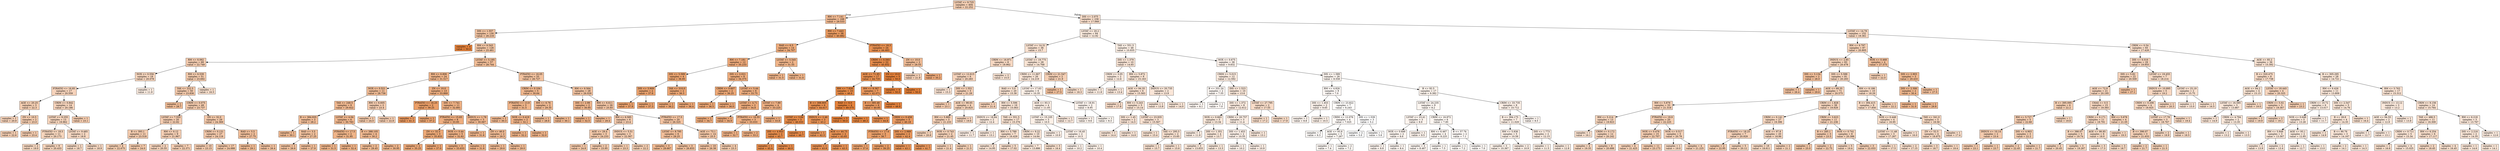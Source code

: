 digraph Tree {
node [shape=box, style="filled", color="black"] ;
0 [label="LSTAT <= 9.725\nsamples = 404\nvalue = 22.252", fillcolor="#f5cfb3"] ;
1 [label="RM <= 7.141\nsamples = 168\nvalue = 29.533", fillcolor="#f1ba93"] ;
0 -> 1 [labeldistance=2.5, labelangle=45, headlabel="True"] ;
2 [label="DIS <= 1.557\nsamples = 130\nvalue = 26.216", fillcolor="#f3c4a2"] ;
1 -> 2 ;
3 [label="samples = 4\nvalue = 50.0", fillcolor="#e58139"] ;
2 -> 3 ;
4 [label="RM <= 6.543\nsamples = 126\nvalue = 25.461", fillcolor="#f3c6a5"] ;
2 -> 4 ;
5 [label="RM <= 6.062\nsamples = 69\nvalue = 22.749", fillcolor="#f5cdb1"] ;
4 -> 5 ;
6 [label="NOX <= 0.556\nsamples = 18\nvalue = 20.078", fillcolor="#f6d5bd"] ;
5 -> 6 ;
7 [label="PTRATIO <= 16.85\nsamples = 17\nvalue = 20.559", fillcolor="#f6d3bb"] ;
6 -> 7 ;
8 [label="AGE <= 20.25\nsamples = 3\nvalue = 22.3", fillcolor="#f5cfb3"] ;
7 -> 8 ;
9 [label="samples = 1\nvalue = 20.9", fillcolor="#f6d2b9"] ;
8 -> 9 ;
10 [label="ZN <= 10.5\nsamples = 2\nvalue = 23.0", fillcolor="#f5cdb0"] ;
8 -> 10 ;
11 [label="samples = 1\nvalue = 22.6", fillcolor="#f5ceb2"] ;
10 -> 11 ;
12 [label="samples = 1\nvalue = 23.4", fillcolor="#f4cbae"] ;
10 -> 12 ;
13 [label="CRIM <= 0.842\nsamples = 14\nvalue = 20.186", fillcolor="#f6d4bc"] ;
7 -> 13 ;
14 [label="LSTAT <= 9.255\nsamples = 13\nvalue = 19.962", fillcolor="#f6d5bd"] ;
13 -> 14 ;
15 [label="PTRATIO <= 18.5\nsamples = 11\nvalue = 20.173", fillcolor="#f6d5bc"] ;
14 -> 15 ;
16 [label="samples = 2\nvalue = 19.0", fillcolor="#f7d8c1"] ;
15 -> 16 ;
17 [label="samples = 9\nvalue = 20.433", fillcolor="#f6d4bb"] ;
15 -> 17 ;
18 [label="LSTAT <= 9.485\nsamples = 2\nvalue = 18.8", fillcolor="#f7d8c2"] ;
14 -> 18 ;
19 [label="samples = 1\nvalue = 18.7", fillcolor="#f7d9c3"] ;
18 -> 19 ;
20 [label="samples = 1\nvalue = 18.9", fillcolor="#f7d8c2"] ;
18 -> 20 ;
21 [label="samples = 1\nvalue = 23.1", fillcolor="#f5ccaf"] ;
13 -> 21 ;
22 [label="samples = 1\nvalue = 11.9", fillcolor="#fbece1"] ;
6 -> 22 ;
23 [label="RM <= 6.539\nsamples = 51\nvalue = 23.692", fillcolor="#f4cbad"] ;
5 -> 23 ;
24 [label="TAX <= 222.5\nsamples = 50\nvalue = 23.836", fillcolor="#f4caac"] ;
23 -> 24 ;
25 [label="samples = 1\nvalue = 28.7", fillcolor="#f1bd97"] ;
24 -> 25 ;
26 [label="CRIM <= 0.075\nsamples = 49\nvalue = 23.737", fillcolor="#f4cbad"] ;
24 -> 26 ;
27 [label="LSTAT <= 7.555\nsamples = 20\nvalue = 22.82", fillcolor="#f5cdb1"] ;
26 -> 27 ;
28 [label="B <= 393.1\nsamples = 11\nvalue = 23.518", fillcolor="#f4cbae"] ;
27 -> 28 ;
29 [label="samples = 4\nvalue = 22.675", fillcolor="#f5ceb1"] ;
28 -> 29 ;
30 [label="samples = 7\nvalue = 24.0", fillcolor="#f4caab"] ;
28 -> 30 ;
31 [label="RM <= 6.12\nsamples = 9\nvalue = 21.967", fillcolor="#f5cfb4"] ;
27 -> 31 ;
32 [label="samples = 2\nvalue = 20.55", fillcolor="#f6d3bb"] ;
31 -> 32 ;
33 [label="samples = 7\nvalue = 22.371", fillcolor="#f5ceb3"] ;
31 -> 33 ;
34 [label="ZN <= 32.0\nsamples = 29\nvalue = 24.369", fillcolor="#f4c9aa"] ;
26 -> 34 ;
35 [label="CRIM <= 0.131\nsamples = 27\nvalue = 24.119", fillcolor="#f4c9ab"] ;
34 -> 35 ;
36 [label="samples = 10\nvalue = 23.15", fillcolor="#f5ccaf"] ;
35 -> 36 ;
37 [label="samples = 17\nvalue = 24.688", fillcolor="#f4c8a8"] ;
35 -> 37 ;
38 [label="RAD <= 5.5\nsamples = 2\nvalue = 27.75", fillcolor="#f2bf9b"] ;
34 -> 38 ;
39 [label="samples = 1\nvalue = 29.1", fillcolor="#f1bc95"] ;
38 -> 39 ;
40 [label="samples = 1\nvalue = 26.4", fillcolor="#f3c3a1"] ;
38 -> 40 ;
41 [label="samples = 1\nvalue = 16.5", fillcolor="#f8dfcc"] ;
23 -> 41 ;
42 [label="LSTAT <= 5.195\nsamples = 57\nvalue = 28.744", fillcolor="#f1bd97"] ;
4 -> 42 ;
43 [label="RM <= 6.806\nsamples = 24\nvalue = 31.517", fillcolor="#f0b58a"] ;
42 -> 43 ;
44 [label="NOX <= 0.521\nsamples = 11\nvalue = 28.736", fillcolor="#f1bd97"] ;
43 -> 44 ;
45 [label="TAX <= 248.5\nsamples = 9\nvalue = 29.922", fillcolor="#f1b991"] ;
44 -> 45 ;
46 [label="B <= 384.935\nsamples = 3\nvalue = 28.2", fillcolor="#f2be99"] ;
45 -> 46 ;
47 [label="samples = 1\nvalue = 30.1", fillcolor="#f0b991"] ;
46 -> 47 ;
48 [label="RAD <= 3.5\nsamples = 2\nvalue = 27.25", fillcolor="#f2c19d"] ;
46 -> 48 ;
49 [label="samples = 1\nvalue = 26.6", fillcolor="#f3c3a0"] ;
48 -> 49 ;
50 [label="samples = 1\nvalue = 27.9", fillcolor="#f2bf9a"] ;
48 -> 50 ;
51 [label="LSTAT <= 4.04\nsamples = 6\nvalue = 30.783", fillcolor="#f0b78e"] ;
45 -> 51 ;
52 [label="PTRATIO <= 17.5\nsamples = 2\nvalue = 31.95", fillcolor="#efb488"] ;
51 -> 52 ;
53 [label="samples = 1\nvalue = 31.5", fillcolor="#f0b58a"] ;
52 -> 53 ;
54 [label="samples = 1\nvalue = 32.4", fillcolor="#efb286"] ;
52 -> 54 ;
55 [label="B <= 388.105\nsamples = 4\nvalue = 30.2", fillcolor="#f0b890"] ;
51 -> 55 ;
56 [label="samples = 2\nvalue = 29.45", fillcolor="#f1bb93"] ;
55 -> 56 ;
57 [label="samples = 2\nvalue = 30.95", fillcolor="#f0b68d"] ;
55 -> 57 ;
58 [label="RM <= 6.605\nsamples = 2\nvalue = 23.4", fillcolor="#f4cbae"] ;
44 -> 58 ;
59 [label="samples = 1\nvalue = 24.0", fillcolor="#f4caab"] ;
58 -> 59 ;
60 [label="samples = 1\nvalue = 22.8", fillcolor="#f5cdb1"] ;
58 -> 60 ;
61 [label="ZN <= 10.0\nsamples = 13\nvalue = 33.869", fillcolor="#eeae80"] ;
43 -> 61 ;
62 [label="PTRATIO <= 16.25\nsamples = 2\nvalue = 39.25", fillcolor="#eb9f68"] ;
61 -> 62 ;
63 [label="samples = 1\nvalue = 41.3", fillcolor="#ea995f"] ;
62 -> 63 ;
64 [label="samples = 1\nvalue = 37.2", fillcolor="#eca571"] ;
62 -> 64 ;
65 [label="DIS <= 7.741\nsamples = 11\nvalue = 32.891", fillcolor="#efb184"] ;
61 -> 65 ;
66 [label="PTRATIO <= 15.65\nsamples = 8\nvalue = 33.95", fillcolor="#eeae80"] ;
65 -> 66 ;
67 [label="ZN <= 32.5\nsamples = 3\nvalue = 35.833", fillcolor="#eda977"] ;
66 -> 67 ;
68 [label="samples = 2\nvalue = 35.25", fillcolor="#eeaa7a"] ;
67 -> 68 ;
69 [label="samples = 1\nvalue = 37.0", fillcolor="#eda572"] ;
67 -> 69 ;
70 [label="NOX <= 0.44\nsamples = 5\nvalue = 32.82", fillcolor="#efb185"] ;
66 -> 70 ;
71 [label="samples = 3\nvalue = 33.633", fillcolor="#eeaf81"] ;
70 -> 71 ;
72 [label="samples = 2\nvalue = 31.6", fillcolor="#f0b58a"] ;
70 -> 72 ;
73 [label="INDUS <= 1.78\nsamples = 3\nvalue = 30.067", fillcolor="#f1b991"] ;
65 -> 73 ;
74 [label="samples = 1\nvalue = 31.6", fillcolor="#f0b58a"] ;
73 -> 74 ;
75 [label="ZN <= 46.0\nsamples = 2\nvalue = 29.3", fillcolor="#f1bb94"] ;
73 -> 75 ;
76 [label="samples = 1\nvalue = 29.6", fillcolor="#f1ba93"] ;
75 -> 76 ;
77 [label="samples = 1\nvalue = 29.0", fillcolor="#f1bc95"] ;
75 -> 77 ;
78 [label="PTRATIO <= 16.05\nsamples = 33\nvalue = 26.727", fillcolor="#f2c29f"] ;
42 -> 78 ;
79 [label="CRIM <= 0.104\nsamples = 5\nvalue = 30.64", fillcolor="#f0b78e"] ;
78 -> 79 ;
80 [label="PTRATIO <= 13.9\nsamples = 3\nvalue = 31.5", fillcolor="#f0b58a"] ;
79 -> 80 ;
81 [label="samples = 1\nvalue = 30.3", fillcolor="#f0b890"] ;
80 -> 81 ;
82 [label="NOX <= 0.419\nsamples = 2\nvalue = 32.1", fillcolor="#efb388"] ;
80 -> 82 ;
83 [label="samples = 1\nvalue = 32.2", fillcolor="#efb387"] ;
82 -> 83 ;
84 [label="samples = 1\nvalue = 32.0", fillcolor="#efb388"] ;
82 -> 84 ;
85 [label="RM <= 6.76\nsamples = 2\nvalue = 29.35", fillcolor="#f1bb94"] ;
79 -> 85 ;
86 [label="samples = 1\nvalue = 28.6", fillcolor="#f1bd97"] ;
85 -> 86 ;
87 [label="samples = 1\nvalue = 30.1", fillcolor="#f0b991"] ;
85 -> 87 ;
88 [label="RM <= 6.564\nsamples = 28\nvalue = 26.029", fillcolor="#f3c4a2"] ;
78 -> 88 ;
89 [label="DIS <= 2.99\nsamples = 2\nvalue = 30.95", fillcolor="#f0b68d"] ;
88 -> 89 ;
90 [label="samples = 1\nvalue = 32.5", fillcolor="#efb286"] ;
89 -> 90 ;
91 [label="samples = 1\nvalue = 29.4", fillcolor="#f1bb94"] ;
89 -> 91 ;
92 [label="RM <= 6.611\nsamples = 26\nvalue = 25.65", fillcolor="#f3c5a4"] ;
88 -> 92 ;
93 [label="RM <= 6.585\nsamples = 6\nvalue = 23.4", fillcolor="#f4cbae"] ;
92 -> 93 ;
94 [label="AGE <= 29.4\nsamples = 3\nvalue = 24.233", fillcolor="#f4c9aa"] ;
93 -> 94 ;
95 [label="samples = 1\nvalue = 24.8", fillcolor="#f4c8a8"] ;
94 -> 95 ;
96 [label="samples = 2\nvalue = 23.95", fillcolor="#f4caac"] ;
94 -> 96 ;
97 [label="INDUS <= 5.51\nsamples = 3\nvalue = 22.567", fillcolor="#f5ceb2"] ;
93 -> 97 ;
98 [label="samples = 1\nvalue = 23.3", fillcolor="#f4ccae"] ;
97 -> 98 ;
99 [label="samples = 2\nvalue = 22.2", fillcolor="#f5cfb3"] ;
97 -> 99 ;
100 [label="PTRATIO <= 17.5\nsamples = 20\nvalue = 26.325", fillcolor="#f3c3a1"] ;
92 -> 100 ;
101 [label="LSTAT <= 8.795\nsamples = 6\nvalue = 28.25", fillcolor="#f2be99"] ;
100 -> 101 ;
102 [label="samples = 3\nvalue = 29.667", fillcolor="#f1ba92"] ;
101 -> 102 ;
103 [label="samples = 3\nvalue = 26.833", fillcolor="#f2c29f"] ;
101 -> 103 ;
104 [label="AGE <= 73.1\nsamples = 14\nvalue = 25.5", fillcolor="#f3c6a5"] ;
100 -> 104 ;
105 [label="samples = 10\nvalue = 26.38", fillcolor="#f3c3a1"] ;
104 -> 105 ;
106 [label="samples = 4\nvalue = 23.3", fillcolor="#f4ccae"] ;
104 -> 106 ;
107 [label="RM <= 7.443\nsamples = 38\nvalue = 40.882", fillcolor="#ea9b61"] ;
1 -> 107 ;
108 [label="RAD <= 6.5\nsamples = 14\nvalue = 34.707", fillcolor="#eeac7c"] ;
107 -> 108 ;
109 [label="RM <= 7.181\nsamples = 12\nvalue = 35.233", fillcolor="#eeaa7a"] ;
108 -> 109 ;
110 [label="DIS <= 5.589\nsamples = 4\nvalue = 36.95", fillcolor="#eda672"] ;
109 -> 110 ;
111 [label="DIS <= 3.909\nsamples = 2\nvalue = 37.6", fillcolor="#eca470"] ;
110 -> 111 ;
112 [label="samples = 1\nvalue = 37.9", fillcolor="#eca36e"] ;
111 -> 112 ;
113 [label="samples = 1\nvalue = 37.3", fillcolor="#eca571"] ;
111 -> 113 ;
114 [label="TAX <= 310.0\nsamples = 2\nvalue = 36.3", fillcolor="#eda775"] ;
110 -> 114 ;
115 [label="samples = 1\nvalue = 36.2", fillcolor="#eda876"] ;
114 -> 115 ;
116 [label="samples = 1\nvalue = 36.4", fillcolor="#eda775"] ;
114 -> 116 ;
117 [label="DIS <= 2.021\nsamples = 8\nvalue = 34.375", fillcolor="#eead7e"] ;
109 -> 117 ;
118 [label="CRIM <= 0.607\nsamples = 2\nvalue = 36.25", fillcolor="#eda876"] ;
117 -> 118 ;
119 [label="samples = 1\nvalue = 36.5", fillcolor="#eda774"] ;
118 -> 119 ;
120 [label="samples = 1\nvalue = 36.0", fillcolor="#eda877"] ;
118 -> 120 ;
121 [label="LSTAT <= 5.44\nsamples = 6\nvalue = 33.75", fillcolor="#eeae80"] ;
117 -> 121 ;
122 [label="LSTAT <= 4.71\nsamples = 2\nvalue = 34.8", fillcolor="#eeac7c"] ;
121 -> 122 ;
123 [label="samples = 1\nvalue = 34.7", fillcolor="#eeac7c"] ;
122 -> 123 ;
124 [label="samples = 1\nvalue = 34.9", fillcolor="#eeab7b"] ;
122 -> 124 ;
125 [label="LSTAT <= 7.89\nsamples = 4\nvalue = 33.225", fillcolor="#efb083"] ;
121 -> 125 ;
126 [label="PTRATIO <= 16.55\nsamples = 3\nvalue = 33.033", fillcolor="#efb184"] ;
125 -> 126 ;
127 [label="samples = 1\nvalue = 32.7", fillcolor="#efb185"] ;
126 -> 127 ;
128 [label="samples = 2\nvalue = 33.2", fillcolor="#efb083"] ;
126 -> 128 ;
129 [label="samples = 1\nvalue = 33.8", fillcolor="#eeae80"] ;
125 -> 129 ;
130 [label="LSTAT <= 5.545\nsamples = 2\nvalue = 31.55", fillcolor="#f0b58a"] ;
108 -> 130 ;
131 [label="samples = 1\nvalue = 31.5", fillcolor="#f0b58a"] ;
130 -> 131 ;
132 [label="samples = 1\nvalue = 31.6", fillcolor="#f0b58a"] ;
130 -> 132 ;
133 [label="PTRATIO <= 18.3\nsamples = 24\nvalue = 44.483", fillcolor="#e89051"] ;
107 -> 133 ;
134 [label="CRIM <= 0.593\nsamples = 22\nvalue = 45.932", fillcolor="#e78c4b"] ;
133 -> 134 ;
135 [label="AGE <= 71.85\nsamples = 17\nvalue = 44.735", fillcolor="#e89050"] ;
134 -> 135 ;
136 [label="RM <= 7.826\nsamples = 10\nvalue = 46.6", fillcolor="#e78b48"] ;
135 -> 136 ;
137 [label="B <= 388.805\nsamples = 6\nvalue = 44.617", fillcolor="#e89051"] ;
136 -> 137 ;
138 [label="LSTAT <= 3.84\nsamples = 3\nvalue = 46.033", fillcolor="#e78c4a"] ;
137 -> 138 ;
139 [label="DIS <= 4.953\nsamples = 2\nvalue = 45.7", fillcolor="#e78d4c"] ;
138 -> 139 ;
140 [label="samples = 1\nvalue = 45.4", fillcolor="#e88e4d"] ;
139 -> 140 ;
141 [label="samples = 1\nvalue = 46.0", fillcolor="#e78c4b"] ;
139 -> 141 ;
142 [label="samples = 1\nvalue = 46.7", fillcolor="#e78a48"] ;
138 -> 142 ;
143 [label="INDUS <= 2.46\nsamples = 3\nvalue = 43.2", fillcolor="#e99457"] ;
137 -> 143 ;
144 [label="samples = 1\nvalue = 42.3", fillcolor="#e9975b"] ;
143 -> 144 ;
145 [label="AGE <= 44.75\nsamples = 2\nvalue = 43.65", fillcolor="#e99355"] ;
143 -> 145 ;
146 [label="samples = 1\nvalue = 43.8", fillcolor="#e99254"] ;
145 -> 146 ;
147 [label="samples = 1\nvalue = 43.5", fillcolor="#e99356"] ;
145 -> 147 ;
148 [label="RAD <= 6.0\nsamples = 4\nvalue = 49.575", fillcolor="#e5823b"] ;
136 -> 148 ;
149 [label="samples = 3\nvalue = 50.0", fillcolor="#e58139"] ;
148 -> 149 ;
150 [label="samples = 1\nvalue = 48.3", fillcolor="#e68640"] ;
148 -> 150 ;
151 [label="RM <= 8.367\nsamples = 7\nvalue = 42.071", fillcolor="#ea975c"] ;
135 -> 151 ;
152 [label="B <= 385.48\nsamples = 6\nvalue = 40.95", fillcolor="#ea9a61"] ;
151 -> 152 ;
153 [label="samples = 1\nvalue = 44.8", fillcolor="#e89050"] ;
152 -> 153 ;
154 [label="CRIM <= 0.458\nsamples = 5\nvalue = 40.18", fillcolor="#eb9c64"] ;
152 -> 154 ;
155 [label="PTRATIO <= 17.6\nsamples = 3\nvalue = 38.7", fillcolor="#eca16b"] ;
154 -> 155 ;
156 [label="samples = 1\nvalue = 37.6", fillcolor="#eca470"] ;
155 -> 156 ;
157 [label="samples = 2\nvalue = 39.25", fillcolor="#eb9f68"] ;
155 -> 157 ;
158 [label="DIS <= 2.989\nsamples = 2\nvalue = 42.4", fillcolor="#e9965a"] ;
154 -> 158 ;
159 [label="samples = 1\nvalue = 43.1", fillcolor="#e99457"] ;
158 -> 159 ;
160 [label="samples = 1\nvalue = 41.7", fillcolor="#ea985e"] ;
158 -> 160 ;
161 [label="samples = 1\nvalue = 48.8", fillcolor="#e6843e"] ;
151 -> 161 ;
162 [label="ZN <= 10.0\nsamples = 5\nvalue = 50.0", fillcolor="#e58139"] ;
134 -> 162 ;
163 [label="samples = 4\nvalue = 50.0", fillcolor="#e58139"] ;
162 -> 163 ;
164 [label="samples = 1\nvalue = 50.0", fillcolor="#e58139"] ;
162 -> 164 ;
165 [label="ZN <= 10.0\nsamples = 2\nvalue = 28.55", fillcolor="#f1bd97"] ;
133 -> 165 ;
166 [label="samples = 1\nvalue = 21.9", fillcolor="#f5d0b5"] ;
165 -> 166 ;
167 [label="samples = 1\nvalue = 35.2", fillcolor="#eeaa7a"] ;
165 -> 167 ;
168 [label="DIS <= 2.075\nsamples = 236\nvalue = 17.068", fillcolor="#f8ddca"] ;
0 -> 168 [labeldistance=2.5, labelangle=-45, headlabel="False"] ;
169 [label="LSTAT <= 20.2\nsamples = 84\nvalue = 12.92", fillcolor="#fae9dc"] ;
168 -> 169 ;
170 [label="LSTAT <= 14.31\nsamples = 36\nvalue = 15.7", fillcolor="#f9e1d0"] ;
169 -> 170 ;
171 [label="CRIM <= 16.971\nsamples = 8\nvalue = 18.962", fillcolor="#f7d8c2"] ;
170 -> 171 ;
172 [label="LSTAT <= 12.615\nsamples = 6\nvalue = 20.283", fillcolor="#f6d4bc"] ;
171 -> 172 ;
173 [label="samples = 1\nvalue = 15.3", fillcolor="#f9e2d2"] ;
172 -> 173 ;
174 [label="DIS <= 1.551\nsamples = 5\nvalue = 21.28", fillcolor="#f6d1b7"] ;
172 -> 174 ;
175 [label="samples = 1\nvalue = 23.1", fillcolor="#f5ccaf"] ;
174 -> 175 ;
176 [label="AGE <= 98.65\nsamples = 4\nvalue = 20.825", fillcolor="#f6d3b9"] ;
174 -> 176 ;
177 [label="RM <= 5.885\nsamples = 3\nvalue = 21.233", fillcolor="#f6d2b8"] ;
176 -> 177 ;
178 [label="samples = 1\nvalue = 20.8", fillcolor="#f6d3b9"] ;
177 -> 178 ;
179 [label="NOX <= 0.743\nsamples = 2\nvalue = 21.45", fillcolor="#f5d1b7"] ;
177 -> 179 ;
180 [label="samples = 1\nvalue = 21.4", fillcolor="#f6d1b7"] ;
179 -> 180 ;
181 [label="samples = 1\nvalue = 21.5", fillcolor="#f5d1b6"] ;
179 -> 181 ;
182 [label="samples = 1\nvalue = 19.6", fillcolor="#f7d6bf"] ;
176 -> 182 ;
183 [label="samples = 2\nvalue = 15.0", fillcolor="#f9e3d3"] ;
171 -> 183 ;
184 [label="LSTAT <= 19.775\nsamples = 28\nvalue = 14.768", fillcolor="#f9e4d4"] ;
170 -> 184 ;
185 [label="CRIM <= 11.667\nsamples = 26\nvalue = 14.219", fillcolor="#fae5d6"] ;
184 -> 185 ;
186 [label="RAD <= 3.0\nsamples = 20\nvalue = 15.38", fillcolor="#f9e2d1"] ;
185 -> 186 ;
187 [label="samples = 1\nvalue = 21.4", fillcolor="#f6d1b7"] ;
186 -> 187 ;
188 [label="RM <= 5.596\nsamples = 19\nvalue = 15.063", fillcolor="#f9e3d3"] ;
186 -> 188 ;
189 [label="INDUS <= 18.84\nsamples = 2\nvalue = 12.4", fillcolor="#fbeade"] ;
188 -> 189 ;
190 [label="samples = 1\nvalue = 11.7", fillcolor="#fbece2"] ;
189 -> 190 ;
191 [label="samples = 1\nvalue = 13.1", fillcolor="#fae8db"] ;
189 -> 191 ;
192 [label="TAX <= 551.5\nsamples = 17\nvalue = 15.376", fillcolor="#f9e2d1"] ;
188 -> 192 ;
193 [label="RM <= 5.789\nsamples = 7\nvalue = 16.429", fillcolor="#f8dfcd"] ;
192 -> 193 ;
194 [label="samples = 2\nvalue = 14.95", fillcolor="#f9e3d3"] ;
193 -> 194 ;
195 [label="samples = 5\nvalue = 17.02", fillcolor="#f8ddca"] ;
193 -> 195 ;
196 [label="CRIM <= 9.22\nsamples = 10\nvalue = 14.64", fillcolor="#f9e4d5"] ;
192 -> 196 ;
197 [label="samples = 7\nvalue = 13.886", fillcolor="#fae6d8"] ;
196 -> 197 ;
198 [label="samples = 3\nvalue = 16.4", fillcolor="#f8dfcd"] ;
196 -> 198 ;
199 [label="LSTAT <= 17.63\nsamples = 6\nvalue = 10.35", fillcolor="#fcf0e7"] ;
185 -> 199 ;
200 [label="AGE <= 93.3\nsamples = 4\nvalue = 11.05", fillcolor="#fceee4"] ;
199 -> 200 ;
201 [label="LSTAT <= 15.105\nsamples = 3\nvalue = 10.5", fillcolor="#fcf0e7"] ;
200 -> 201 ;
202 [label="samples = 1\nvalue = 10.9", fillcolor="#fceee5"] ;
201 -> 202 ;
203 [label="LSTAT <= 16.45\nsamples = 2\nvalue = 10.3", fillcolor="#fcf0e8"] ;
201 -> 203 ;
204 [label="samples = 1\nvalue = 10.2", fillcolor="#fcf0e8"] ;
203 -> 204 ;
205 [label="samples = 1\nvalue = 10.4", fillcolor="#fcf0e7"] ;
203 -> 205 ;
206 [label="samples = 1\nvalue = 12.7", fillcolor="#fbe9dd"] ;
200 -> 206 ;
207 [label="LSTAT <= 18.91\nsamples = 2\nvalue = 8.95", fillcolor="#fdf4ee"] ;
199 -> 207 ;
208 [label="samples = 1\nvalue = 9.6", fillcolor="#fcf2eb"] ;
207 -> 208 ;
209 [label="samples = 1\nvalue = 8.3", fillcolor="#fdf6f0"] ;
207 -> 209 ;
210 [label="CRIM <= 21.547\nsamples = 2\nvalue = 21.9", fillcolor="#f5d0b5"] ;
184 -> 210 ;
211 [label="samples = 1\nvalue = 27.5", fillcolor="#f2c09c"] ;
210 -> 211 ;
212 [label="samples = 1\nvalue = 16.3", fillcolor="#f8dfcd"] ;
210 -> 212 ;
213 [label="TAX <= 551.5\nsamples = 48\nvalue = 10.835", fillcolor="#fcefe5"] ;
169 -> 213 ;
214 [label="DIS <= 1.379\nsamples = 10\nvalue = 14.65", fillcolor="#f9e4d5"] ;
213 -> 214 ;
215 [label="CRIM <= 3.05\nsamples = 2\nvalue = 12.6", fillcolor="#fbeade"] ;
214 -> 215 ;
216 [label="samples = 1\nvalue = 11.8", fillcolor="#fbece1"] ;
215 -> 216 ;
217 [label="samples = 1\nvalue = 13.4", fillcolor="#fae7da"] ;
215 -> 217 ;
218 [label="RM <= 5.872\nsamples = 8\nvalue = 15.163", fillcolor="#f9e3d2"] ;
214 -> 218 ;
219 [label="AGE <= 94.35\nsamples = 6\nvalue = 15.583", fillcolor="#f9e1d0"] ;
218 -> 219 ;
220 [label="samples = 1\nvalue = 17.8", fillcolor="#f8dbc7"] ;
219 -> 220 ;
221 [label="RM <= 5.243\nsamples = 5\nvalue = 15.14", fillcolor="#f9e3d2"] ;
219 -> 221 ;
222 [label="DIS <= 1.45\nsamples = 2\nvalue = 14.5", fillcolor="#fae4d5"] ;
221 -> 222 ;
223 [label="samples = 1\nvalue = 14.4", fillcolor="#fae5d6"] ;
222 -> 223 ;
224 [label="samples = 1\nvalue = 14.6", fillcolor="#f9e4d5"] ;
222 -> 224 ;
225 [label="LSTAT <= 23.935\nsamples = 3\nvalue = 15.567", fillcolor="#f9e1d1"] ;
221 -> 225 ;
226 [label="samples = 1\nvalue = 15.4", fillcolor="#f9e2d1"] ;
225 -> 226 ;
227 [label="TAX <= 295.5\nsamples = 2\nvalue = 15.65", fillcolor="#f9e1d0"] ;
225 -> 227 ;
228 [label="samples = 1\nvalue = 15.7", fillcolor="#f9e1d0"] ;
227 -> 228 ;
229 [label="samples = 1\nvalue = 15.6", fillcolor="#f9e1d0"] ;
227 -> 229 ;
230 [label="INDUS <= 20.735\nsamples = 2\nvalue = 13.9", fillcolor="#fae6d8"] ;
218 -> 230 ;
231 [label="samples = 1\nvalue = 13.8", fillcolor="#fae6d8"] ;
230 -> 231 ;
232 [label="samples = 1\nvalue = 14.0", fillcolor="#fae6d7"] ;
230 -> 232 ;
233 [label="NOX <= 0.675\nsamples = 38\nvalue = 9.832", fillcolor="#fcf1ea"] ;
213 -> 233 ;
234 [label="CRIM <= 5.015\nsamples = 12\nvalue = 12.592", fillcolor="#fbeade"] ;
233 -> 234 ;
235 [label="B <= 331.24\nsamples = 2\nvalue = 7.55", fillcolor="#fef8f4"] ;
234 -> 235 ;
236 [label="samples = 1\nvalue = 8.1", fillcolor="#fdf6f1"] ;
235 -> 236 ;
237 [label="samples = 1\nvalue = 7.0", fillcolor="#fef9f6"] ;
235 -> 237 ;
238 [label="DIS <= 1.523\nsamples = 10\nvalue = 13.6", fillcolor="#fae7d9"] ;
234 -> 238 ;
239 [label="DIS <= 1.372\nsamples = 8\nvalue = 12.612", fillcolor="#fbeade"] ;
238 -> 239 ;
240 [label="NOX <= 0.663\nsamples = 5\nvalue = 13.34", fillcolor="#fae8da"] ;
239 -> 240 ;
241 [label="samples = 1\nvalue = 11.9", fillcolor="#fbece1"] ;
240 -> 241 ;
242 [label="DIS <= 1.351\nsamples = 4\nvalue = 13.7", fillcolor="#fae7d9"] ;
240 -> 242 ;
243 [label="samples = 3\nvalue = 13.833", fillcolor="#fae6d8"] ;
242 -> 243 ;
244 [label="samples = 1\nvalue = 13.3", fillcolor="#fae8da"] ;
242 -> 244 ;
245 [label="CRIM <= 20.757\nsamples = 3\nvalue = 11.4", fillcolor="#fbede3"] ;
239 -> 245 ;
246 [label="DIS <= 1.453\nsamples = 2\nvalue = 10.55", fillcolor="#fcefe7"] ;
245 -> 246 ;
247 [label="samples = 1\nvalue = 10.2", fillcolor="#fcf0e8"] ;
246 -> 247 ;
248 [label="samples = 1\nvalue = 10.9", fillcolor="#fceee5"] ;
246 -> 248 ;
249 [label="samples = 1\nvalue = 13.1", fillcolor="#fae8db"] ;
245 -> 249 ;
250 [label="LSTAT <= 27.795\nsamples = 2\nvalue = 17.55", fillcolor="#f8dcc8"] ;
238 -> 250 ;
251 [label="samples = 1\nvalue = 17.2", fillcolor="#f8ddc9"] ;
250 -> 251 ;
252 [label="samples = 1\nvalue = 17.9", fillcolor="#f8dbc6"] ;
250 -> 252 ;
253 [label="DIS <= 1.589\nsamples = 26\nvalue = 8.558", fillcolor="#fdf5ef"] ;
233 -> 253 ;
254 [label="RM <= 4.826\nsamples = 9\nvalue = 7.0", fillcolor="#fef9f6"] ;
253 -> 254 ;
255 [label="DIS <= 1.453\nsamples = 2\nvalue = 9.65", fillcolor="#fcf2eb"] ;
254 -> 255 ;
256 [label="samples = 1\nvalue = 8.8", fillcolor="#fdf4ee"] ;
255 -> 256 ;
257 [label="samples = 1\nvalue = 10.5", fillcolor="#fcf0e7"] ;
255 -> 257 ;
258 [label="CRIM <= 23.822\nsamples = 7\nvalue = 6.243", fillcolor="#fefcfa"] ;
254 -> 258 ;
259 [label="CRIM <= 12.076\nsamples = 4\nvalue = 7.025", fillcolor="#fef9f6"] ;
258 -> 259 ;
260 [label="samples = 1\nvalue = 6.3", fillcolor="#fefbf9"] ;
259 -> 260 ;
261 [label="AGE <= 93.8\nsamples = 3\nvalue = 7.267", fillcolor="#fef9f5"] ;
259 -> 261 ;
262 [label="samples = 1\nvalue = 7.4", fillcolor="#fef8f4"] ;
261 -> 262 ;
263 [label="samples = 2\nvalue = 7.2", fillcolor="#fef9f5"] ;
261 -> 263 ;
264 [label="DIS <= 1.539\nsamples = 3\nvalue = 5.2", fillcolor="#fffefe"] ;
258 -> 264 ;
265 [label="samples = 2\nvalue = 5.0", fillcolor="#ffffff"] ;
264 -> 265 ;
266 [label="samples = 1\nvalue = 5.6", fillcolor="#fffdfc"] ;
264 -> 266 ;
267 [label="B <= 92.5\nsamples = 17\nvalue = 9.382", fillcolor="#fcf3ec"] ;
253 -> 267 ;
268 [label="LSTAT <= 24.235\nsamples = 9\nvalue = 8.2", fillcolor="#fdf6f1"] ;
267 -> 268 ;
269 [label="LSTAT <= 23.41\nsamples = 3\nvalue = 8.9", fillcolor="#fdf4ee"] ;
268 -> 269 ;
270 [label="NOX <= 0.699\nsamples = 2\nvalue = 8.6", fillcolor="#fdf5ef"] ;
269 -> 270 ;
271 [label="samples = 1\nvalue = 8.8", fillcolor="#fdf4ee"] ;
270 -> 271 ;
272 [label="samples = 1\nvalue = 8.4", fillcolor="#fdf5f0"] ;
270 -> 272 ;
273 [label="samples = 1\nvalue = 9.5", fillcolor="#fcf2eb"] ;
269 -> 273 ;
274 [label="CRIM <= 16.972\nsamples = 6\nvalue = 7.85", fillcolor="#fdf7f2"] ;
268 -> 274 ;
275 [label="RM <= 6.467\nsamples = 4\nvalue = 8.225", fillcolor="#fdf6f1"] ;
274 -> 275 ;
276 [label="samples = 3\nvalue = 8.467", fillcolor="#fdf5f0"] ;
275 -> 276 ;
277 [label="samples = 1\nvalue = 7.5", fillcolor="#fef8f4"] ;
275 -> 277 ;
278 [label="B <= 57.76\nsamples = 2\nvalue = 7.1", fillcolor="#fef9f6"] ;
274 -> 278 ;
279 [label="samples = 1\nvalue = 7.2", fillcolor="#fef9f5"] ;
278 -> 279 ;
280 [label="samples = 1\nvalue = 7.0", fillcolor="#fef9f6"] ;
278 -> 280 ;
281 [label="CRIM <= 33.735\nsamples = 8\nvalue = 10.712", fillcolor="#fcefe6"] ;
267 -> 281 ;
282 [label="B <= 394.175\nsamples = 7\nvalue = 11.029", fillcolor="#fceee4"] ;
281 -> 282 ;
283 [label="RM <= 5.836\nsamples = 5\nvalue = 10.58", fillcolor="#fcefe6"] ;
282 -> 283 ;
284 [label="samples = 3\nvalue = 10.367", fillcolor="#fcf0e7"] ;
283 -> 284 ;
285 [label="samples = 2\nvalue = 10.9", fillcolor="#fceee5"] ;
283 -> 285 ;
286 [label="DIS <= 1.773\nsamples = 2\nvalue = 12.15", fillcolor="#fbebe0"] ;
282 -> 286 ;
287 [label="samples = 1\nvalue = 11.5", fillcolor="#fbede2"] ;
286 -> 287 ;
288 [label="samples = 1\nvalue = 12.8", fillcolor="#fae9dd"] ;
286 -> 288 ;
289 [label="samples = 1\nvalue = 8.5", fillcolor="#fdf5f0"] ;
281 -> 289 ;
290 [label="LSTAT <= 14.78\nsamples = 152\nvalue = 19.361", fillcolor="#f7d7c0"] ;
168 -> 290 ;
291 [label="RM <= 6.797\nsamples = 87\nvalue = 20.805", fillcolor="#f6d3b9"] ;
290 -> 291 ;
292 [label="INDUS <= 2.85\nsamples = 83\nvalue = 20.478", fillcolor="#f6d4bb"] ;
291 -> 292 ;
293 [label="DIS <= 3.134\nsamples = 2\nvalue = 28.0", fillcolor="#f2bf9a"] ;
292 -> 293 ;
294 [label="samples = 1\nvalue = 26.4", fillcolor="#f3c3a1"] ;
293 -> 294 ;
295 [label="samples = 1\nvalue = 29.6", fillcolor="#f1ba93"] ;
293 -> 295 ;
296 [label="DIS <= 5.588\nsamples = 81\nvalue = 20.293", fillcolor="#f6d4bc"] ;
292 -> 296 ;
297 [label="AGE <= 68.35\nsamples = 71\nvalue = 20.575", fillcolor="#f6d3ba"] ;
296 -> 297 ;
298 [label="RM <= 5.879\nsamples = 33\nvalue = 21.318", fillcolor="#f6d1b7"] ;
297 -> 298 ;
299 [label="RM <= 5.214\nsamples = 13\nvalue = 19.923", fillcolor="#f6d5bd"] ;
298 -> 299 ;
300 [label="samples = 1\nvalue = 16.1", fillcolor="#f9e0ce"] ;
299 -> 300 ;
301 [label="CRIM <= 0.172\nsamples = 12\nvalue = 20.242", fillcolor="#f6d4bc"] ;
299 -> 301 ;
302 [label="samples = 4\nvalue = 19.35", fillcolor="#f7d7c0"] ;
301 -> 302 ;
303 [label="samples = 8\nvalue = 20.688", fillcolor="#f6d3ba"] ;
301 -> 303 ;
304 [label="PTRATIO <= 19.9\nsamples = 20\nvalue = 22.225", fillcolor="#f5cfb3"] ;
298 -> 304 ;
305 [label="NOX <= 0.476\nsamples = 15\nvalue = 22.707", fillcolor="#f5cdb1"] ;
304 -> 305 ;
306 [label="samples = 4\nvalue = 21.425", fillcolor="#f6d1b7"] ;
305 -> 306 ;
307 [label="samples = 11\nvalue = 23.173", fillcolor="#f5ccaf"] ;
305 -> 307 ;
308 [label="NOX <= 0.517\nsamples = 5\nvalue = 20.78", fillcolor="#f6d3ba"] ;
304 -> 308 ;
309 [label="samples = 1\nvalue = 19.0", fillcolor="#f7d8c1"] ;
308 -> 309 ;
310 [label="samples = 4\nvalue = 21.225", fillcolor="#f6d2b8"] ;
308 -> 310 ;
311 [label="CRIM <= 1.828\nsamples = 38\nvalue = 19.929", fillcolor="#f6d5bd"] ;
297 -> 311 ;
312 [label="CRIM <= 0.141\nsamples = 27\nvalue = 19.396", fillcolor="#f7d7c0"] ;
311 -> 312 ;
313 [label="PTRATIO <= 18.25\nsamples = 7\nvalue = 20.929", fillcolor="#f6d2b9"] ;
312 -> 313 ;
314 [label="samples = 2\nvalue = 22.95", fillcolor="#f5cdb0"] ;
313 -> 314 ;
315 [label="samples = 5\nvalue = 20.12", fillcolor="#f6d5bc"] ;
313 -> 315 ;
316 [label="AGE <= 97.8\nsamples = 20\nvalue = 18.86", fillcolor="#f7d8c2"] ;
312 -> 316 ;
317 [label="samples = 18\nvalue = 18.611", fillcolor="#f7d9c3"] ;
316 -> 317 ;
318 [label="samples = 2\nvalue = 21.1", fillcolor="#f6d2b8"] ;
316 -> 318 ;
319 [label="CRIM <= 3.623\nsamples = 11\nvalue = 21.236", fillcolor="#f6d2b8"] ;
311 -> 319 ;
320 [label="B <= 285.1\nsamples = 3\nvalue = 23.5", fillcolor="#f4cbae"] ;
319 -> 320 ;
321 [label="samples = 1\nvalue = 25.0", fillcolor="#f3c7a7"] ;
320 -> 321 ;
322 [label="samples = 2\nvalue = 22.75", fillcolor="#f5cdb1"] ;
320 -> 322 ;
323 [label="NOX <= 0.741\nsamples = 8\nvalue = 20.388", fillcolor="#f6d4bb"] ;
319 -> 323 ;
324 [label="samples = 5\nvalue = 19.4", fillcolor="#f7d7c0"] ;
323 -> 324 ;
325 [label="samples = 3\nvalue = 22.033", fillcolor="#f5cfb4"] ;
323 -> 325 ;
326 [label="RM <= 6.186\nsamples = 10\nvalue = 18.29", fillcolor="#f7dac5"] ;
296 -> 326 ;
327 [label="B <= 394.415\nsamples = 9\nvalue = 17.856", fillcolor="#f8dbc6"] ;
326 -> 327 ;
328 [label="NOX <= 0.448\nsamples = 4\nvalue = 16.95", fillcolor="#f8deca"] ;
327 -> 328 ;
329 [label="LSTAT <= 11.48\nsamples = 3\nvalue = 17.267", fillcolor="#f8ddc9"] ;
328 -> 329 ;
330 [label="samples = 1\nvalue = 17.5", fillcolor="#f8dcc8"] ;
329 -> 330 ;
331 [label="samples = 2\nvalue = 17.15", fillcolor="#f8ddca"] ;
329 -> 331 ;
332 [label="samples = 1\nvalue = 16.0", fillcolor="#f9e0cf"] ;
328 -> 332 ;
333 [label="TAX <= 341.0\nsamples = 5\nvalue = 18.58", fillcolor="#f7d9c3"] ;
327 -> 333 ;
334 [label="ZN <= 52.5\nsamples = 4\nvalue = 18.875", fillcolor="#f7d8c2"] ;
333 -> 334 ;
335 [label="samples = 3\nvalue = 18.7", fillcolor="#f7d9c3"] ;
334 -> 335 ;
336 [label="samples = 1\nvalue = 19.4", fillcolor="#f7d7c0"] ;
334 -> 336 ;
337 [label="samples = 1\nvalue = 17.4", fillcolor="#f8dcc8"] ;
333 -> 337 ;
338 [label="samples = 1\nvalue = 22.2", fillcolor="#f5cfb3"] ;
326 -> 338 ;
339 [label="NOX <= 0.468\nsamples = 4\nvalue = 27.575", fillcolor="#f2c09c"] ;
291 -> 339 ;
340 [label="samples = 1\nvalue = 22.0", fillcolor="#f5cfb4"] ;
339 -> 340 ;
341 [label="DIS <= 2.903\nsamples = 3\nvalue = 29.433", fillcolor="#f1bb93"] ;
339 -> 341 ;
342 [label="DIS <= 2.306\nsamples = 2\nvalue = 30.4", fillcolor="#f0b88f"] ;
341 -> 342 ;
343 [label="samples = 1\nvalue = 31.0", fillcolor="#f0b68d"] ;
342 -> 343 ;
344 [label="samples = 1\nvalue = 29.8", fillcolor="#f1ba92"] ;
342 -> 344 ;
345 [label="samples = 1\nvalue = 27.5", fillcolor="#f2c09c"] ;
341 -> 345 ;
346 [label="CRIM <= 0.54\nsamples = 65\nvalue = 17.428", fillcolor="#f8dcc8"] ;
290 -> 346 ;
347 [label="DIS <= 6.016\nsamples = 29\nvalue = 19.955", fillcolor="#f6d5bd"] ;
346 -> 347 ;
348 [label="DIS <= 5.82\nsamples = 22\nvalue = 20.509", fillcolor="#f6d4bb"] ;
347 -> 348 ;
349 [label="AGE <= 72.9\nsamples = 21\nvalue = 20.195", fillcolor="#f6d4bc"] ;
348 -> 349 ;
350 [label="B <= 395.095\nsamples = 6\nvalue = 22.2", fillcolor="#f5cfb3"] ;
349 -> 350 ;
351 [label="RM <= 5.727\nsamples = 5\nvalue = 22.68", fillcolor="#f5cdb1"] ;
350 -> 351 ;
352 [label="INDUS <= 10.14\nsamples = 2\nvalue = 23.4", fillcolor="#f4cbae"] ;
351 -> 352 ;
353 [label="samples = 1\nvalue = 23.1", fillcolor="#f5ccaf"] ;
352 -> 353 ;
354 [label="samples = 1\nvalue = 23.7", fillcolor="#f4cbad"] ;
352 -> 354 ;
355 [label="DIS <= 4.903\nsamples = 3\nvalue = 22.2", fillcolor="#f5cfb3"] ;
351 -> 355 ;
356 [label="samples = 2\nvalue = 22.45", fillcolor="#f5ceb2"] ;
355 -> 356 ;
357 [label="samples = 1\nvalue = 21.7", fillcolor="#f5d0b6"] ;
355 -> 357 ;
358 [label="samples = 1\nvalue = 19.8", fillcolor="#f6d6be"] ;
350 -> 358 ;
359 [label="CHAS <= 0.5\nsamples = 15\nvalue = 19.393", fillcolor="#f7d7c0"] ;
349 -> 359 ;
360 [label="CRIM <= 0.171\nsamples = 11\nvalue = 18.791", fillcolor="#f7d8c2"] ;
359 -> 360 ;
361 [label="B <= 386.07\nsamples = 5\nvalue = 19.74", fillcolor="#f6d6be"] ;
360 -> 361 ;
362 [label="samples = 2\nvalue = 20.45", fillcolor="#f6d4bb"] ;
361 -> 362 ;
363 [label="samples = 3\nvalue = 19.267", fillcolor="#f7d7c0"] ;
361 -> 363 ;
364 [label="AGE <= 86.85\nsamples = 6\nvalue = 18.0", fillcolor="#f7dbc6"] ;
360 -> 364 ;
365 [label="samples = 3\nvalue = 17.3", fillcolor="#f8ddc9"] ;
364 -> 365 ;
366 [label="samples = 3\nvalue = 18.7", fillcolor="#f7d9c3"] ;
364 -> 366 ;
367 [label="RM <= 5.678\nsamples = 4\nvalue = 21.05", fillcolor="#f6d2b8"] ;
359 -> 367 ;
368 [label="samples = 1\nvalue = 19.3", fillcolor="#f7d7c0"] ;
367 -> 368 ;
369 [label="B <= 396.07\nsamples = 3\nvalue = 21.633", fillcolor="#f5d0b6"] ;
367 -> 369 ;
370 [label="samples = 2\nvalue = 21.7", fillcolor="#f5d0b6"] ;
369 -> 370 ;
371 [label="samples = 1\nvalue = 21.5", fillcolor="#f5d1b6"] ;
369 -> 371 ;
372 [label="samples = 1\nvalue = 27.1", fillcolor="#f2c19e"] ;
348 -> 372 ;
373 [label="LSTAT <= 19.455\nsamples = 7\nvalue = 18.214", fillcolor="#f7dac5"] ;
347 -> 373 ;
374 [label="INDUS <= 10.895\nsamples = 5\nvalue = 19.2", fillcolor="#f7d7c1"] ;
373 -> 374 ;
375 [label="CRIM <= 0.206\nsamples = 4\nvalue = 18.925", fillcolor="#f7d8c2"] ;
374 -> 375 ;
376 [label="LSTAT <= 17.78\nsamples = 3\nvalue = 18.767", fillcolor="#f7d8c2"] ;
375 -> 376 ;
377 [label="samples = 2\nvalue = 18.9", fillcolor="#f7d8c2"] ;
376 -> 377 ;
378 [label="samples = 1\nvalue = 18.5", fillcolor="#f7d9c4"] ;
376 -> 378 ;
379 [label="samples = 1\nvalue = 19.4", fillcolor="#f7d7c0"] ;
375 -> 379 ;
380 [label="samples = 1\nvalue = 20.3", fillcolor="#f6d4bc"] ;
374 -> 380 ;
381 [label="LSTAT <= 25.19\nsamples = 2\nvalue = 15.75", fillcolor="#f9e1d0"] ;
373 -> 381 ;
382 [label="samples = 1\nvalue = 15.0", fillcolor="#f9e3d3"] ;
381 -> 382 ;
383 [label="samples = 1\nvalue = 16.5", fillcolor="#f8dfcc"] ;
381 -> 383 ;
384 [label="AGE <= 85.2\nsamples = 36\nvalue = 15.392", fillcolor="#f9e2d1"] ;
346 -> 384 ;
385 [label="B <= 320.475\nsamples = 8\nvalue = 17.738", fillcolor="#f8dbc7"] ;
384 -> 385 ;
386 [label="AGE <= 84.2\nsamples = 4\nvalue = 15.15", fillcolor="#f9e3d2"] ;
385 -> 386 ;
387 [label="LSTAT <= 16.585\nsamples = 3\nvalue = 13.867", fillcolor="#fae6d8"] ;
386 -> 387 ;
388 [label="samples = 1\nvalue = 14.9", fillcolor="#f9e3d3"] ;
387 -> 388 ;
389 [label="CRIM <= 4.794\nsamples = 2\nvalue = 13.35", fillcolor="#fae8da"] ;
387 -> 389 ;
390 [label="samples = 1\nvalue = 13.2", fillcolor="#fae8db"] ;
389 -> 390 ;
391 [label="samples = 1\nvalue = 13.5", fillcolor="#fae7da"] ;
389 -> 391 ;
392 [label="samples = 1\nvalue = 19.0", fillcolor="#f7d8c1"] ;
386 -> 392 ;
393 [label="LSTAT <= 18.445\nsamples = 4\nvalue = 20.325", fillcolor="#f6d4bc"] ;
385 -> 393 ;
394 [label="CRIM <= 5.02\nsamples = 3\nvalue = 19.367", fillcolor="#f7d7c0"] ;
393 -> 394 ;
395 [label="samples = 1\nvalue = 19.9", fillcolor="#f6d5bd"] ;
394 -> 395 ;
396 [label="samples = 2\nvalue = 19.1", fillcolor="#f7d8c1"] ;
394 -> 396 ;
397 [label="samples = 1\nvalue = 23.2", fillcolor="#f4ccaf"] ;
393 -> 397 ;
398 [label="B <= 305.295\nsamples = 28\nvalue = 14.721", fillcolor="#f9e4d4"] ;
384 -> 398 ;
399 [label="RM <= 6.426\nsamples = 11\nvalue = 13.809", fillcolor="#fae6d8"] ;
398 -> 399 ;
400 [label="CRIM <= 10.72\nsamples = 6\nvalue = 13.017", fillcolor="#fae9dc"] ;
399 -> 400 ;
401 [label="NOX <= 0.648\nsamples = 5\nvalue = 13.28", fillcolor="#fae8db"] ;
400 -> 401 ;
402 [label="RM <= 5.848\nsamples = 3\nvalue = 13.567", fillcolor="#fae7d9"] ;
401 -> 402 ;
403 [label="samples = 1\nvalue = 13.9", fillcolor="#fae6d8"] ;
402 -> 403 ;
404 [label="samples = 2\nvalue = 13.4", fillcolor="#fae7da"] ;
402 -> 404 ;
405 [label="AGE <= 93.1\nsamples = 2\nvalue = 12.85", fillcolor="#fae9dc"] ;
401 -> 405 ;
406 [label="samples = 1\nvalue = 12.7", fillcolor="#fbe9dd"] ;
405 -> 406 ;
407 [label="samples = 1\nvalue = 13.0", fillcolor="#fae9dc"] ;
405 -> 407 ;
408 [label="samples = 1\nvalue = 11.7", fillcolor="#fbece2"] ;
400 -> 408 ;
409 [label="DIS <= 2.547\nsamples = 5\nvalue = 14.76", fillcolor="#f9e4d4"] ;
399 -> 409 ;
410 [label="B <= 28.8\nsamples = 4\nvalue = 14.35", fillcolor="#fae5d6"] ;
409 -> 410 ;
411 [label="samples = 1\nvalue = 14.9", fillcolor="#f9e3d3"] ;
410 -> 411 ;
412 [label="B <= 90.76\nsamples = 3\nvalue = 14.167", fillcolor="#fae5d7"] ;
410 -> 412 ;
413 [label="samples = 2\nvalue = 14.1", fillcolor="#fae6d7"] ;
412 -> 413 ;
414 [label="samples = 1\nvalue = 14.3", fillcolor="#fae5d6"] ;
412 -> 414 ;
415 [label="samples = 1\nvalue = 16.4", fillcolor="#f8dfcd"] ;
409 -> 415 ;
416 [label="RM <= 5.763\nsamples = 17\nvalue = 15.312", fillcolor="#f9e2d2"] ;
398 -> 416 ;
417 [label="INDUS <= 13.12\nsamples = 3\nvalue = 13.2", fillcolor="#fae8db"] ;
416 -> 417 ;
418 [label="AGE <= 94.55\nsamples = 2\nvalue = 12.9", fillcolor="#fae9dc"] ;
417 -> 418 ;
419 [label="samples = 1\nvalue = 12.7", fillcolor="#fbe9dd"] ;
418 -> 419 ;
420 [label="samples = 1\nvalue = 13.1", fillcolor="#fae8db"] ;
418 -> 420 ;
421 [label="samples = 1\nvalue = 13.8", fillcolor="#fae6d8"] ;
417 -> 421 ;
422 [label="CRIM <= 9.156\nsamples = 14\nvalue = 15.764", fillcolor="#f9e1d0"] ;
416 -> 422 ;
423 [label="TAX <= 486.5\nsamples = 11\nvalue = 16.309", fillcolor="#f8dfcd"] ;
422 -> 423 ;
424 [label="CRIM <= 0.711\nsamples = 5\nvalue = 15.34", fillcolor="#f9e2d2"] ;
423 -> 424 ;
425 [label="samples = 1\nvalue = 16.6", fillcolor="#f8dfcc"] ;
424 -> 425 ;
426 [label="samples = 4\nvalue = 15.025", fillcolor="#f9e3d3"] ;
424 -> 426 ;
427 [label="RM <= 6.254\nsamples = 6\nvalue = 17.117", fillcolor="#f8ddca"] ;
423 -> 427 ;
428 [label="samples = 2\nvalue = 18.45", fillcolor="#f7d9c4"] ;
427 -> 428 ;
429 [label="samples = 4\nvalue = 16.45", fillcolor="#f8dfcd"] ;
427 -> 429 ;
430 [label="RM <= 6.218\nsamples = 3\nvalue = 13.767", fillcolor="#fae6d8"] ;
422 -> 430 ;
431 [label="DIS <= 2.216\nsamples = 2\nvalue = 14.35", fillcolor="#fae5d6"] ;
430 -> 431 ;
432 [label="samples = 1\nvalue = 14.6", fillcolor="#f9e4d5"] ;
431 -> 432 ;
433 [label="samples = 1\nvalue = 14.1", fillcolor="#fae6d7"] ;
431 -> 433 ;
434 [label="samples = 1\nvalue = 12.6", fillcolor="#fbeade"] ;
430 -> 434 ;
}
